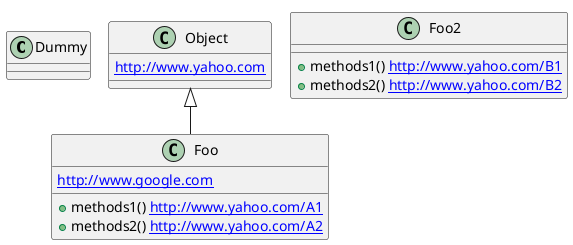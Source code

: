 @startuml
' Example link usage within class diagrams
' Found at: http://plantuml.sourceforge.net/qa/?qa=90/web-links-in-generated-images-e-g-using-image-maps

!pragma layout smetana

class Dummy [[http://www.yahoo.com]]
Object <|-- Foo
class Foo {
  [[http://www.google.com]]
  + methods1() [[http://www.yahoo.com/A1{Some explainations about this method}]]
  + methods2() [[http://www.yahoo.com/A2]]
}

class Foo2 {
  + methods1() [[http://www.yahoo.com/B1]]
  + methods2() [[http://www.yahoo.com/B2]]
}

class Object {
  [[http://www.yahoo.com]]
}
@enduml
